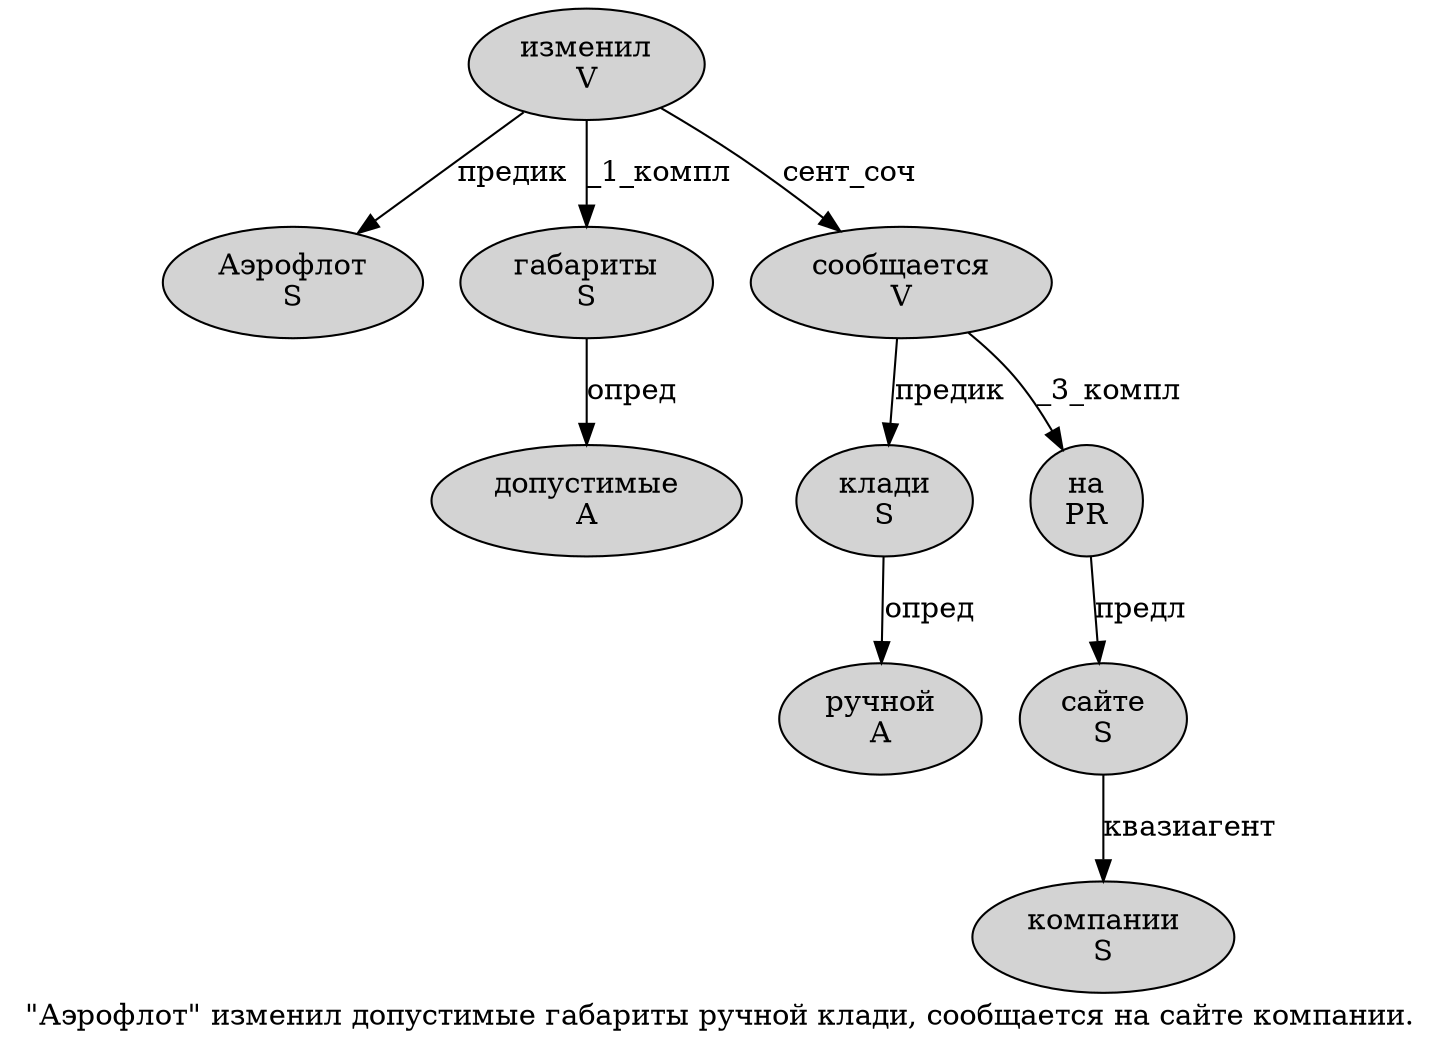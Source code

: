 digraph SENTENCE_1206 {
	graph [label="\"Аэрофлот\" изменил допустимые габариты ручной клади, сообщается на сайте компании."]
	node [style=filled]
		1 [label="Аэрофлот
S" color="" fillcolor=lightgray penwidth=1 shape=ellipse]
		3 [label="изменил
V" color="" fillcolor=lightgray penwidth=1 shape=ellipse]
		4 [label="допустимые
A" color="" fillcolor=lightgray penwidth=1 shape=ellipse]
		5 [label="габариты
S" color="" fillcolor=lightgray penwidth=1 shape=ellipse]
		6 [label="ручной
A" color="" fillcolor=lightgray penwidth=1 shape=ellipse]
		7 [label="клади
S" color="" fillcolor=lightgray penwidth=1 shape=ellipse]
		9 [label="сообщается
V" color="" fillcolor=lightgray penwidth=1 shape=ellipse]
		10 [label="на
PR" color="" fillcolor=lightgray penwidth=1 shape=ellipse]
		11 [label="сайте
S" color="" fillcolor=lightgray penwidth=1 shape=ellipse]
		12 [label="компании
S" color="" fillcolor=lightgray penwidth=1 shape=ellipse]
			11 -> 12 [label="квазиагент"]
			10 -> 11 [label="предл"]
			9 -> 7 [label="предик"]
			9 -> 10 [label="_3_компл"]
			3 -> 1 [label="предик"]
			3 -> 5 [label="_1_компл"]
			3 -> 9 [label="сент_соч"]
			5 -> 4 [label="опред"]
			7 -> 6 [label="опред"]
}